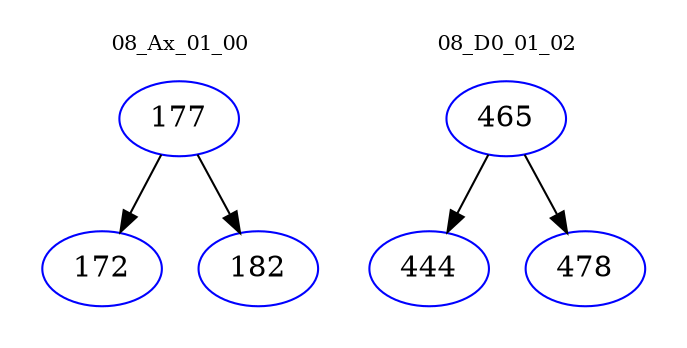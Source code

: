 digraph{
subgraph cluster_0 {
color = white
label = "08_Ax_01_00";
fontsize=10;
T0_177 [label="177", color="blue"]
T0_177 -> T0_172 [color="black"]
T0_172 [label="172", color="blue"]
T0_177 -> T0_182 [color="black"]
T0_182 [label="182", color="blue"]
}
subgraph cluster_1 {
color = white
label = "08_D0_01_02";
fontsize=10;
T1_465 [label="465", color="blue"]
T1_465 -> T1_444 [color="black"]
T1_444 [label="444", color="blue"]
T1_465 -> T1_478 [color="black"]
T1_478 [label="478", color="blue"]
}
}
